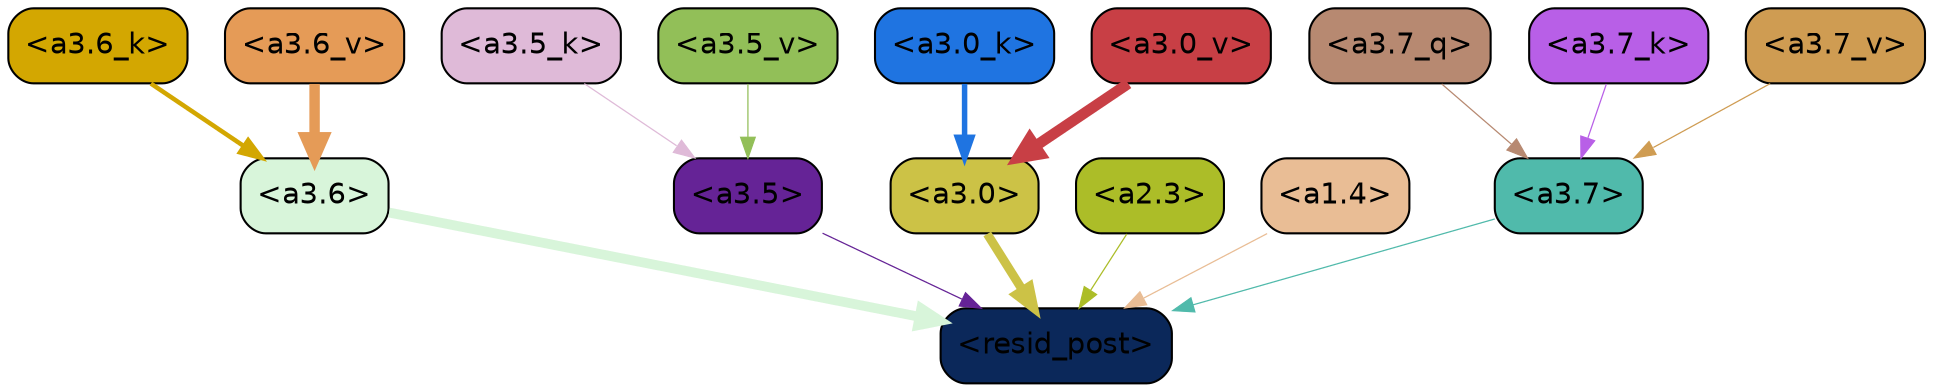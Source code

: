 strict digraph "" {
	graph [bgcolor=transparent,
		layout=dot,
		overlap=false,
		splines=true
	];
	"<a3.7>"	[color=black,
		fillcolor="#50baab",
		fontname=Helvetica,
		shape=box,
		style="filled, rounded"];
	"<resid_post>"	[color=black,
		fillcolor="#0b285a",
		fontname=Helvetica,
		shape=box,
		style="filled, rounded"];
	"<a3.7>" -> "<resid_post>"	[color="#50baab",
		penwidth=0.6];
	"<a3.6>"	[color=black,
		fillcolor="#d8f5da",
		fontname=Helvetica,
		shape=box,
		style="filled, rounded"];
	"<a3.6>" -> "<resid_post>"	[color="#d8f5da",
		penwidth=4.6696330308914185];
	"<a3.5>"	[color=black,
		fillcolor="#652396",
		fontname=Helvetica,
		shape=box,
		style="filled, rounded"];
	"<a3.5>" -> "<resid_post>"	[color="#652396",
		penwidth=0.6];
	"<a3.0>"	[color=black,
		fillcolor="#ccc246",
		fontname=Helvetica,
		shape=box,
		style="filled, rounded"];
	"<a3.0>" -> "<resid_post>"	[color="#ccc246",
		penwidth=4.282557368278503];
	"<a2.3>"	[color=black,
		fillcolor="#acbd28",
		fontname=Helvetica,
		shape=box,
		style="filled, rounded"];
	"<a2.3>" -> "<resid_post>"	[color="#acbd28",
		penwidth=0.6];
	"<a1.4>"	[color=black,
		fillcolor="#e9bd95",
		fontname=Helvetica,
		shape=box,
		style="filled, rounded"];
	"<a1.4>" -> "<resid_post>"	[color="#e9bd95",
		penwidth=0.6];
	"<a3.7_q>"	[color=black,
		fillcolor="#b78971",
		fontname=Helvetica,
		shape=box,
		style="filled, rounded"];
	"<a3.7_q>" -> "<a3.7>"	[color="#b78971",
		penwidth=0.6];
	"<a3.7_k>"	[color=black,
		fillcolor="#b85fe7",
		fontname=Helvetica,
		shape=box,
		style="filled, rounded"];
	"<a3.7_k>" -> "<a3.7>"	[color="#b85fe7",
		penwidth=0.6];
	"<a3.6_k>"	[color=black,
		fillcolor="#d3a701",
		fontname=Helvetica,
		shape=box,
		style="filled, rounded"];
	"<a3.6_k>" -> "<a3.6>"	[color="#d3a701",
		penwidth=2.174198240041733];
	"<a3.5_k>"	[color=black,
		fillcolor="#dfbad8",
		fontname=Helvetica,
		shape=box,
		style="filled, rounded"];
	"<a3.5_k>" -> "<a3.5>"	[color="#dfbad8",
		penwidth=0.6];
	"<a3.0_k>"	[color=black,
		fillcolor="#1f74e1",
		fontname=Helvetica,
		shape=box,
		style="filled, rounded"];
	"<a3.0_k>" -> "<a3.0>"	[color="#1f74e1",
		penwidth=2.6274144649505615];
	"<a3.7_v>"	[color=black,
		fillcolor="#cf9c52",
		fontname=Helvetica,
		shape=box,
		style="filled, rounded"];
	"<a3.7_v>" -> "<a3.7>"	[color="#cf9c52",
		penwidth=0.6];
	"<a3.6_v>"	[color=black,
		fillcolor="#e59b57",
		fontname=Helvetica,
		shape=box,
		style="filled, rounded"];
	"<a3.6_v>" -> "<a3.6>"	[color="#e59b57",
		penwidth=5.002329230308533];
	"<a3.5_v>"	[color=black,
		fillcolor="#92bf58",
		fontname=Helvetica,
		shape=box,
		style="filled, rounded"];
	"<a3.5_v>" -> "<a3.5>"	[color="#92bf58",
		penwidth=0.6];
	"<a3.0_v>"	[color=black,
		fillcolor="#c83f45",
		fontname=Helvetica,
		shape=box,
		style="filled, rounded"];
	"<a3.0_v>" -> "<a3.0>"	[color="#c83f45",
		penwidth=5.188832879066467];
}
